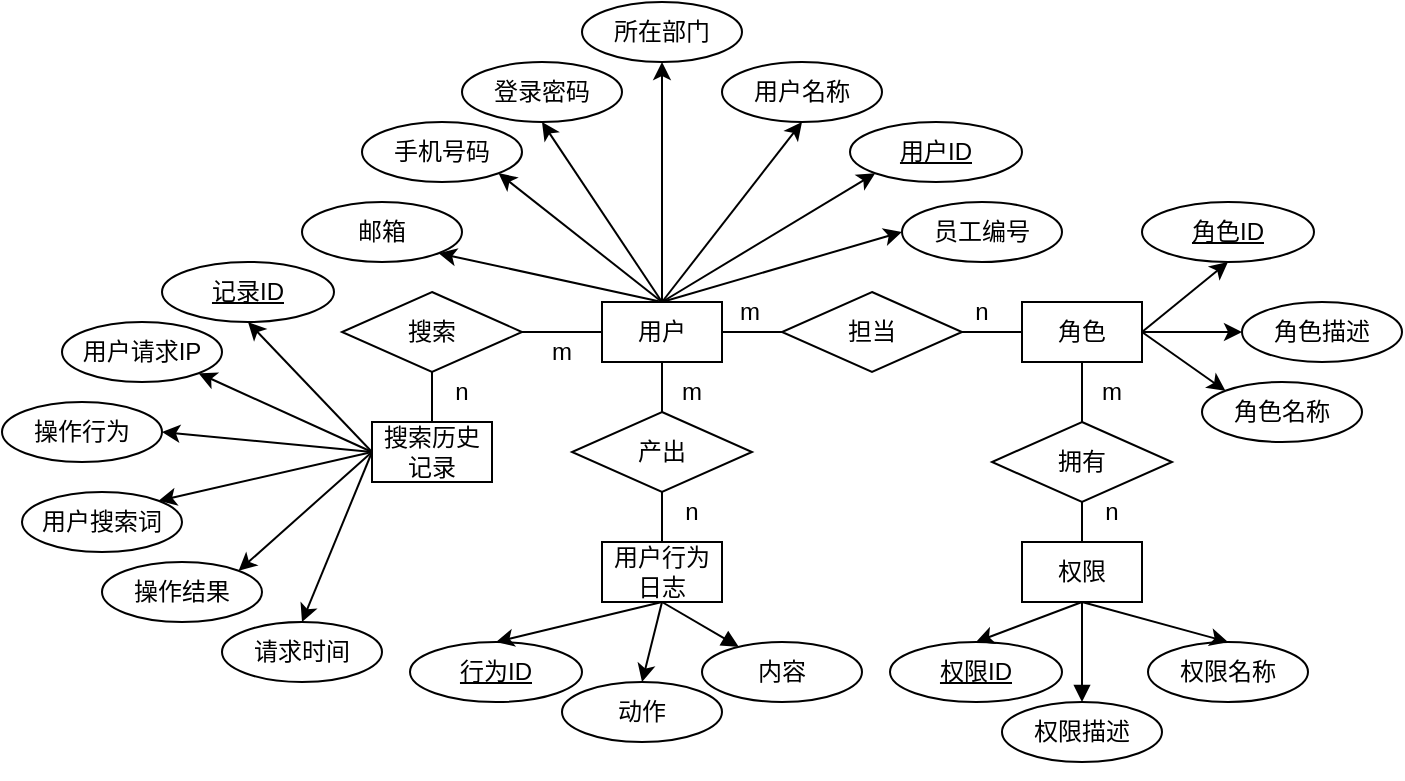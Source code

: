<mxfile version="20.3.0" type="github">
  <diagram id="q9kdmSjCggKA0HIjSDvM" name="第 1 页">
    <mxGraphModel dx="850" dy="455" grid="1" gridSize="10" guides="1" tooltips="1" connect="1" arrows="1" fold="1" page="1" pageScale="1" pageWidth="827" pageHeight="1169" math="0" shadow="0">
      <root>
        <mxCell id="0" />
        <mxCell id="1" parent="0" />
        <mxCell id="Ytk9a4cfi9C-d5oDtsvV-21" value="" style="edgeStyle=orthogonalEdgeStyle;rounded=0;orthogonalLoop=1;jettySize=auto;html=1;endArrow=none;endFill=0;" edge="1" parent="1" source="Ytk9a4cfi9C-d5oDtsvV-1" target="Ytk9a4cfi9C-d5oDtsvV-20">
          <mxGeometry relative="1" as="geometry" />
        </mxCell>
        <mxCell id="Ytk9a4cfi9C-d5oDtsvV-42" value="" style="edgeStyle=none;rounded=0;orthogonalLoop=1;jettySize=auto;html=1;endArrow=none;endFill=0;" edge="1" parent="1" source="Ytk9a4cfi9C-d5oDtsvV-1" target="Ytk9a4cfi9C-d5oDtsvV-41">
          <mxGeometry relative="1" as="geometry" />
        </mxCell>
        <mxCell id="Ytk9a4cfi9C-d5oDtsvV-1" value="用户" style="whiteSpace=wrap;html=1;align=center;" vertex="1" parent="1">
          <mxGeometry x="410" y="230" width="60" height="30" as="geometry" />
        </mxCell>
        <mxCell id="Ytk9a4cfi9C-d5oDtsvV-31" value="" style="edgeStyle=none;rounded=0;orthogonalLoop=1;jettySize=auto;html=1;endArrow=none;endFill=0;" edge="1" parent="1" source="Ytk9a4cfi9C-d5oDtsvV-2" target="Ytk9a4cfi9C-d5oDtsvV-29">
          <mxGeometry relative="1" as="geometry" />
        </mxCell>
        <mxCell id="Ytk9a4cfi9C-d5oDtsvV-2" value="角色" style="whiteSpace=wrap;html=1;align=center;" vertex="1" parent="1">
          <mxGeometry x="620" y="230" width="60" height="30" as="geometry" />
        </mxCell>
        <mxCell id="Ytk9a4cfi9C-d5oDtsvV-38" value="" style="edgeStyle=none;rounded=0;orthogonalLoop=1;jettySize=auto;html=1;endArrow=block;endFill=1;exitX=0.5;exitY=1;exitDx=0;exitDy=0;" edge="1" parent="1" source="Ytk9a4cfi9C-d5oDtsvV-3" target="Ytk9a4cfi9C-d5oDtsvV-35">
          <mxGeometry relative="1" as="geometry" />
        </mxCell>
        <mxCell id="Ytk9a4cfi9C-d5oDtsvV-3" value="权限" style="whiteSpace=wrap;html=1;align=center;" vertex="1" parent="1">
          <mxGeometry x="620" y="350" width="60" height="30" as="geometry" />
        </mxCell>
        <mxCell id="Ytk9a4cfi9C-d5oDtsvV-4" value="用户名称" style="ellipse;whiteSpace=wrap;html=1;align=center;" vertex="1" parent="1">
          <mxGeometry x="470" y="110" width="80" height="30" as="geometry" />
        </mxCell>
        <mxCell id="Ytk9a4cfi9C-d5oDtsvV-5" value="用户ID" style="ellipse;whiteSpace=wrap;html=1;align=center;fontStyle=4;" vertex="1" parent="1">
          <mxGeometry x="534" y="140" width="86" height="30" as="geometry" />
        </mxCell>
        <mxCell id="Ytk9a4cfi9C-d5oDtsvV-6" value="登录密码" style="ellipse;whiteSpace=wrap;html=1;align=center;" vertex="1" parent="1">
          <mxGeometry x="340" y="110" width="80" height="30" as="geometry" />
        </mxCell>
        <mxCell id="Ytk9a4cfi9C-d5oDtsvV-7" value="手机号码" style="ellipse;whiteSpace=wrap;html=1;align=center;" vertex="1" parent="1">
          <mxGeometry x="290" y="140" width="80" height="30" as="geometry" />
        </mxCell>
        <mxCell id="Ytk9a4cfi9C-d5oDtsvV-8" value="邮箱" style="ellipse;whiteSpace=wrap;html=1;align=center;" vertex="1" parent="1">
          <mxGeometry x="260" y="180" width="80" height="30" as="geometry" />
        </mxCell>
        <mxCell id="Ytk9a4cfi9C-d5oDtsvV-9" value="所在部门" style="ellipse;whiteSpace=wrap;html=1;align=center;" vertex="1" parent="1">
          <mxGeometry x="400" y="80" width="80" height="30" as="geometry" />
        </mxCell>
        <mxCell id="Ytk9a4cfi9C-d5oDtsvV-10" value="员工编号" style="ellipse;whiteSpace=wrap;html=1;align=center;" vertex="1" parent="1">
          <mxGeometry x="560" y="180" width="80" height="30" as="geometry" />
        </mxCell>
        <mxCell id="Ytk9a4cfi9C-d5oDtsvV-16" style="edgeStyle=orthogonalEdgeStyle;rounded=0;orthogonalLoop=1;jettySize=auto;html=1;exitX=0.5;exitY=1;exitDx=0;exitDy=0;" edge="1" parent="1" source="Ytk9a4cfi9C-d5oDtsvV-8" target="Ytk9a4cfi9C-d5oDtsvV-8">
          <mxGeometry relative="1" as="geometry" />
        </mxCell>
        <mxCell id="Ytk9a4cfi9C-d5oDtsvV-22" value="" style="edgeStyle=orthogonalEdgeStyle;rounded=0;orthogonalLoop=1;jettySize=auto;html=1;endArrow=none;endFill=0;" edge="1" parent="1" source="Ytk9a4cfi9C-d5oDtsvV-20" target="Ytk9a4cfi9C-d5oDtsvV-2">
          <mxGeometry relative="1" as="geometry" />
        </mxCell>
        <mxCell id="Ytk9a4cfi9C-d5oDtsvV-20" value="担当" style="shape=rhombus;perimeter=rhombusPerimeter;whiteSpace=wrap;html=1;align=center;" vertex="1" parent="1">
          <mxGeometry x="500" y="225" width="90" height="40" as="geometry" />
        </mxCell>
        <mxCell id="Ytk9a4cfi9C-d5oDtsvV-23" value="角色ID" style="ellipse;whiteSpace=wrap;html=1;align=center;fontStyle=4;" vertex="1" parent="1">
          <mxGeometry x="680" y="180" width="86" height="30" as="geometry" />
        </mxCell>
        <mxCell id="Ytk9a4cfi9C-d5oDtsvV-24" value="角色描述" style="ellipse;whiteSpace=wrap;html=1;align=center;" vertex="1" parent="1">
          <mxGeometry x="730" y="230" width="80" height="30" as="geometry" />
        </mxCell>
        <mxCell id="Ytk9a4cfi9C-d5oDtsvV-25" value="角色名称" style="ellipse;whiteSpace=wrap;html=1;align=center;" vertex="1" parent="1">
          <mxGeometry x="710" y="270" width="80" height="30" as="geometry" />
        </mxCell>
        <mxCell id="Ytk9a4cfi9C-d5oDtsvV-32" value="" style="edgeStyle=none;rounded=0;orthogonalLoop=1;jettySize=auto;html=1;endArrow=none;endFill=0;" edge="1" parent="1" source="Ytk9a4cfi9C-d5oDtsvV-29" target="Ytk9a4cfi9C-d5oDtsvV-3">
          <mxGeometry relative="1" as="geometry" />
        </mxCell>
        <mxCell id="Ytk9a4cfi9C-d5oDtsvV-29" value="拥有" style="shape=rhombus;perimeter=rhombusPerimeter;whiteSpace=wrap;html=1;align=center;" vertex="1" parent="1">
          <mxGeometry x="605" y="290" width="90" height="40" as="geometry" />
        </mxCell>
        <mxCell id="Ytk9a4cfi9C-d5oDtsvV-33" value="权限ID" style="ellipse;whiteSpace=wrap;html=1;align=center;fontStyle=4;" vertex="1" parent="1">
          <mxGeometry x="554" y="400" width="86" height="30" as="geometry" />
        </mxCell>
        <mxCell id="Ytk9a4cfi9C-d5oDtsvV-35" value="权限描述" style="ellipse;whiteSpace=wrap;html=1;align=center;" vertex="1" parent="1">
          <mxGeometry x="610" y="430" width="80" height="30" as="geometry" />
        </mxCell>
        <mxCell id="Ytk9a4cfi9C-d5oDtsvV-36" value="权限名称" style="ellipse;whiteSpace=wrap;html=1;align=center;" vertex="1" parent="1">
          <mxGeometry x="683" y="400" width="80" height="30" as="geometry" />
        </mxCell>
        <mxCell id="Ytk9a4cfi9C-d5oDtsvV-39" value="" style="endArrow=classic;html=1;rounded=0;exitX=0.5;exitY=1;exitDx=0;exitDy=0;entryX=0.5;entryY=0;entryDx=0;entryDy=0;" edge="1" parent="1" source="Ytk9a4cfi9C-d5oDtsvV-3" target="Ytk9a4cfi9C-d5oDtsvV-33">
          <mxGeometry width="50" height="50" relative="1" as="geometry">
            <mxPoint x="390" y="340" as="sourcePoint" />
            <mxPoint x="440" y="290" as="targetPoint" />
          </mxGeometry>
        </mxCell>
        <mxCell id="Ytk9a4cfi9C-d5oDtsvV-40" value="" style="endArrow=classic;html=1;rounded=0;exitX=0.5;exitY=1;exitDx=0;exitDy=0;entryX=0.5;entryY=0;entryDx=0;entryDy=0;" edge="1" parent="1" source="Ytk9a4cfi9C-d5oDtsvV-3" target="Ytk9a4cfi9C-d5oDtsvV-36">
          <mxGeometry width="50" height="50" relative="1" as="geometry">
            <mxPoint x="390" y="340" as="sourcePoint" />
            <mxPoint x="440" y="290" as="targetPoint" />
          </mxGeometry>
        </mxCell>
        <mxCell id="Ytk9a4cfi9C-d5oDtsvV-45" value="" style="edgeStyle=none;rounded=0;orthogonalLoop=1;jettySize=auto;html=1;endArrow=none;endFill=0;" edge="1" parent="1" source="Ytk9a4cfi9C-d5oDtsvV-41" target="Ytk9a4cfi9C-d5oDtsvV-44">
          <mxGeometry relative="1" as="geometry" />
        </mxCell>
        <mxCell id="Ytk9a4cfi9C-d5oDtsvV-41" value="产出" style="shape=rhombus;perimeter=rhombusPerimeter;whiteSpace=wrap;html=1;align=center;" vertex="1" parent="1">
          <mxGeometry x="395" y="285" width="90" height="40" as="geometry" />
        </mxCell>
        <mxCell id="Ytk9a4cfi9C-d5oDtsvV-55" value="" style="edgeStyle=none;rounded=0;orthogonalLoop=1;jettySize=auto;html=1;endArrow=none;endFill=0;" edge="1" parent="1" source="Ytk9a4cfi9C-d5oDtsvV-43" target="Ytk9a4cfi9C-d5oDtsvV-1">
          <mxGeometry relative="1" as="geometry" />
        </mxCell>
        <mxCell id="Ytk9a4cfi9C-d5oDtsvV-43" value="搜索" style="shape=rhombus;perimeter=rhombusPerimeter;whiteSpace=wrap;html=1;align=center;" vertex="1" parent="1">
          <mxGeometry x="280" y="225" width="90" height="40" as="geometry" />
        </mxCell>
        <mxCell id="Ytk9a4cfi9C-d5oDtsvV-52" value="" style="edgeStyle=none;rounded=0;orthogonalLoop=1;jettySize=auto;html=1;endArrow=block;endFill=1;exitX=0.5;exitY=1;exitDx=0;exitDy=0;" edge="1" parent="1" source="Ytk9a4cfi9C-d5oDtsvV-44" target="Ytk9a4cfi9C-d5oDtsvV-51">
          <mxGeometry relative="1" as="geometry" />
        </mxCell>
        <mxCell id="Ytk9a4cfi9C-d5oDtsvV-44" value="用户行为日志" style="whiteSpace=wrap;html=1;align=center;" vertex="1" parent="1">
          <mxGeometry x="410" y="350" width="60" height="30" as="geometry" />
        </mxCell>
        <mxCell id="Ytk9a4cfi9C-d5oDtsvV-46" value="行为ID" style="ellipse;whiteSpace=wrap;html=1;align=center;fontStyle=4;" vertex="1" parent="1">
          <mxGeometry x="314" y="400" width="86" height="30" as="geometry" />
        </mxCell>
        <mxCell id="Ytk9a4cfi9C-d5oDtsvV-47" value="" style="endArrow=classic;html=1;rounded=0;exitX=0.5;exitY=1;exitDx=0;exitDy=0;entryX=0.5;entryY=0;entryDx=0;entryDy=0;" edge="1" parent="1" source="Ytk9a4cfi9C-d5oDtsvV-44" target="Ytk9a4cfi9C-d5oDtsvV-46">
          <mxGeometry width="50" height="50" relative="1" as="geometry">
            <mxPoint x="390" y="350" as="sourcePoint" />
            <mxPoint x="440" y="300" as="targetPoint" />
          </mxGeometry>
        </mxCell>
        <mxCell id="Ytk9a4cfi9C-d5oDtsvV-50" value="动作" style="ellipse;whiteSpace=wrap;html=1;align=center;" vertex="1" parent="1">
          <mxGeometry x="390" y="420" width="80" height="30" as="geometry" />
        </mxCell>
        <mxCell id="Ytk9a4cfi9C-d5oDtsvV-51" value="内容" style="ellipse;whiteSpace=wrap;html=1;align=center;" vertex="1" parent="1">
          <mxGeometry x="460" y="400" width="80" height="30" as="geometry" />
        </mxCell>
        <mxCell id="Ytk9a4cfi9C-d5oDtsvV-53" value="" style="endArrow=classic;html=1;rounded=0;exitX=0.5;exitY=1;exitDx=0;exitDy=0;entryX=0.5;entryY=0;entryDx=0;entryDy=0;" edge="1" parent="1" source="Ytk9a4cfi9C-d5oDtsvV-44" target="Ytk9a4cfi9C-d5oDtsvV-50">
          <mxGeometry width="50" height="50" relative="1" as="geometry">
            <mxPoint x="390" y="350" as="sourcePoint" />
            <mxPoint x="440" y="300" as="targetPoint" />
          </mxGeometry>
        </mxCell>
        <mxCell id="Ytk9a4cfi9C-d5oDtsvV-56" value="搜索历史记录" style="whiteSpace=wrap;html=1;align=center;" vertex="1" parent="1">
          <mxGeometry x="295" y="290" width="60" height="30" as="geometry" />
        </mxCell>
        <mxCell id="Ytk9a4cfi9C-d5oDtsvV-58" value="记录ID" style="ellipse;whiteSpace=wrap;html=1;align=center;fontStyle=4;" vertex="1" parent="1">
          <mxGeometry x="190" y="210" width="86" height="30" as="geometry" />
        </mxCell>
        <mxCell id="Ytk9a4cfi9C-d5oDtsvV-59" value="用户请求IP" style="ellipse;whiteSpace=wrap;html=1;align=center;" vertex="1" parent="1">
          <mxGeometry x="140" y="240" width="80" height="30" as="geometry" />
        </mxCell>
        <mxCell id="Ytk9a4cfi9C-d5oDtsvV-60" value="操作行为" style="ellipse;whiteSpace=wrap;html=1;align=center;" vertex="1" parent="1">
          <mxGeometry x="110" y="280" width="80" height="30" as="geometry" />
        </mxCell>
        <mxCell id="Ytk9a4cfi9C-d5oDtsvV-61" value="用户搜索词" style="ellipse;whiteSpace=wrap;html=1;align=center;" vertex="1" parent="1">
          <mxGeometry x="120" y="325" width="80" height="30" as="geometry" />
        </mxCell>
        <mxCell id="Ytk9a4cfi9C-d5oDtsvV-62" value="操作结果" style="ellipse;whiteSpace=wrap;html=1;align=center;" vertex="1" parent="1">
          <mxGeometry x="160" y="360" width="80" height="30" as="geometry" />
        </mxCell>
        <mxCell id="Ytk9a4cfi9C-d5oDtsvV-63" value="请求时间" style="ellipse;whiteSpace=wrap;html=1;align=center;" vertex="1" parent="1">
          <mxGeometry x="220" y="390" width="80" height="30" as="geometry" />
        </mxCell>
        <mxCell id="Ytk9a4cfi9C-d5oDtsvV-66" value="" style="endArrow=classic;html=1;rounded=0;exitX=0;exitY=0.5;exitDx=0;exitDy=0;entryX=1;entryY=1;entryDx=0;entryDy=0;" edge="1" parent="1" source="Ytk9a4cfi9C-d5oDtsvV-56" target="Ytk9a4cfi9C-d5oDtsvV-59">
          <mxGeometry width="50" height="50" relative="1" as="geometry">
            <mxPoint x="390" y="340" as="sourcePoint" />
            <mxPoint x="440" y="290" as="targetPoint" />
          </mxGeometry>
        </mxCell>
        <mxCell id="Ytk9a4cfi9C-d5oDtsvV-67" value="" style="endArrow=classic;html=1;rounded=0;exitX=0;exitY=0.5;exitDx=0;exitDy=0;entryX=0.5;entryY=1;entryDx=0;entryDy=0;" edge="1" parent="1" source="Ytk9a4cfi9C-d5oDtsvV-56" target="Ytk9a4cfi9C-d5oDtsvV-58">
          <mxGeometry width="50" height="50" relative="1" as="geometry">
            <mxPoint x="390" y="340" as="sourcePoint" />
            <mxPoint x="440" y="290" as="targetPoint" />
          </mxGeometry>
        </mxCell>
        <mxCell id="Ytk9a4cfi9C-d5oDtsvV-68" value="" style="endArrow=classic;html=1;rounded=0;exitX=0;exitY=0.5;exitDx=0;exitDy=0;entryX=1;entryY=0.5;entryDx=0;entryDy=0;" edge="1" parent="1" source="Ytk9a4cfi9C-d5oDtsvV-56" target="Ytk9a4cfi9C-d5oDtsvV-60">
          <mxGeometry width="50" height="50" relative="1" as="geometry">
            <mxPoint x="390" y="340" as="sourcePoint" />
            <mxPoint x="440" y="290" as="targetPoint" />
          </mxGeometry>
        </mxCell>
        <mxCell id="Ytk9a4cfi9C-d5oDtsvV-69" value="" style="endArrow=classic;html=1;rounded=0;exitX=0;exitY=0.5;exitDx=0;exitDy=0;entryX=1;entryY=0;entryDx=0;entryDy=0;" edge="1" parent="1" source="Ytk9a4cfi9C-d5oDtsvV-56" target="Ytk9a4cfi9C-d5oDtsvV-61">
          <mxGeometry width="50" height="50" relative="1" as="geometry">
            <mxPoint x="390" y="340" as="sourcePoint" />
            <mxPoint x="440" y="290" as="targetPoint" />
          </mxGeometry>
        </mxCell>
        <mxCell id="Ytk9a4cfi9C-d5oDtsvV-70" value="" style="endArrow=classic;html=1;rounded=0;exitX=0;exitY=0.5;exitDx=0;exitDy=0;entryX=1;entryY=0;entryDx=0;entryDy=0;" edge="1" parent="1" source="Ytk9a4cfi9C-d5oDtsvV-56" target="Ytk9a4cfi9C-d5oDtsvV-62">
          <mxGeometry width="50" height="50" relative="1" as="geometry">
            <mxPoint x="390" y="340" as="sourcePoint" />
            <mxPoint x="440" y="290" as="targetPoint" />
          </mxGeometry>
        </mxCell>
        <mxCell id="Ytk9a4cfi9C-d5oDtsvV-71" value="" style="endArrow=classic;html=1;rounded=0;exitX=0;exitY=0.5;exitDx=0;exitDy=0;entryX=0.5;entryY=0;entryDx=0;entryDy=0;" edge="1" parent="1" source="Ytk9a4cfi9C-d5oDtsvV-56" target="Ytk9a4cfi9C-d5oDtsvV-63">
          <mxGeometry width="50" height="50" relative="1" as="geometry">
            <mxPoint x="390" y="340" as="sourcePoint" />
            <mxPoint x="440" y="290" as="targetPoint" />
          </mxGeometry>
        </mxCell>
        <mxCell id="Ytk9a4cfi9C-d5oDtsvV-73" value="" style="endArrow=classic;html=1;rounded=0;exitX=1;exitY=0.5;exitDx=0;exitDy=0;entryX=0;entryY=0.5;entryDx=0;entryDy=0;" edge="1" parent="1" source="Ytk9a4cfi9C-d5oDtsvV-2" target="Ytk9a4cfi9C-d5oDtsvV-24">
          <mxGeometry width="50" height="50" relative="1" as="geometry">
            <mxPoint x="390" y="290" as="sourcePoint" />
            <mxPoint x="440" y="240" as="targetPoint" />
          </mxGeometry>
        </mxCell>
        <mxCell id="Ytk9a4cfi9C-d5oDtsvV-74" value="" style="endArrow=classic;html=1;rounded=0;exitX=1;exitY=0.5;exitDx=0;exitDy=0;entryX=0;entryY=0;entryDx=0;entryDy=0;" edge="1" parent="1" source="Ytk9a4cfi9C-d5oDtsvV-2" target="Ytk9a4cfi9C-d5oDtsvV-25">
          <mxGeometry width="50" height="50" relative="1" as="geometry">
            <mxPoint x="390" y="290" as="sourcePoint" />
            <mxPoint x="440" y="240" as="targetPoint" />
          </mxGeometry>
        </mxCell>
        <mxCell id="Ytk9a4cfi9C-d5oDtsvV-75" value="" style="endArrow=classic;html=1;rounded=0;exitX=1;exitY=0.5;exitDx=0;exitDy=0;entryX=0.5;entryY=1;entryDx=0;entryDy=0;" edge="1" parent="1" source="Ytk9a4cfi9C-d5oDtsvV-2" target="Ytk9a4cfi9C-d5oDtsvV-23">
          <mxGeometry width="50" height="50" relative="1" as="geometry">
            <mxPoint x="390" y="290" as="sourcePoint" />
            <mxPoint x="440" y="240" as="targetPoint" />
          </mxGeometry>
        </mxCell>
        <mxCell id="Ytk9a4cfi9C-d5oDtsvV-77" value="" style="endArrow=classic;html=1;rounded=0;exitX=0.5;exitY=0;exitDx=0;exitDy=0;entryX=0.5;entryY=1;entryDx=0;entryDy=0;" edge="1" parent="1" source="Ytk9a4cfi9C-d5oDtsvV-1" target="Ytk9a4cfi9C-d5oDtsvV-9">
          <mxGeometry width="50" height="50" relative="1" as="geometry">
            <mxPoint x="390" y="300" as="sourcePoint" />
            <mxPoint x="440" y="250" as="targetPoint" />
          </mxGeometry>
        </mxCell>
        <mxCell id="Ytk9a4cfi9C-d5oDtsvV-78" value="" style="endArrow=classic;html=1;rounded=0;exitX=0.5;exitY=0;exitDx=0;exitDy=0;entryX=0.5;entryY=1;entryDx=0;entryDy=0;" edge="1" parent="1" source="Ytk9a4cfi9C-d5oDtsvV-1" target="Ytk9a4cfi9C-d5oDtsvV-4">
          <mxGeometry width="50" height="50" relative="1" as="geometry">
            <mxPoint x="390" y="300" as="sourcePoint" />
            <mxPoint x="440" y="250" as="targetPoint" />
          </mxGeometry>
        </mxCell>
        <mxCell id="Ytk9a4cfi9C-d5oDtsvV-79" value="" style="endArrow=classic;html=1;rounded=0;exitX=0.5;exitY=0;exitDx=0;exitDy=0;entryX=0;entryY=1;entryDx=0;entryDy=0;" edge="1" parent="1" source="Ytk9a4cfi9C-d5oDtsvV-1" target="Ytk9a4cfi9C-d5oDtsvV-5">
          <mxGeometry width="50" height="50" relative="1" as="geometry">
            <mxPoint x="390" y="300" as="sourcePoint" />
            <mxPoint x="440" y="250" as="targetPoint" />
          </mxGeometry>
        </mxCell>
        <mxCell id="Ytk9a4cfi9C-d5oDtsvV-80" value="" style="endArrow=classic;html=1;rounded=0;exitX=0.5;exitY=0;exitDx=0;exitDy=0;entryX=0;entryY=0.5;entryDx=0;entryDy=0;" edge="1" parent="1" source="Ytk9a4cfi9C-d5oDtsvV-1" target="Ytk9a4cfi9C-d5oDtsvV-10">
          <mxGeometry width="50" height="50" relative="1" as="geometry">
            <mxPoint x="390" y="300" as="sourcePoint" />
            <mxPoint x="440" y="250" as="targetPoint" />
          </mxGeometry>
        </mxCell>
        <mxCell id="Ytk9a4cfi9C-d5oDtsvV-81" value="" style="endArrow=classic;html=1;rounded=0;exitX=0.5;exitY=0;exitDx=0;exitDy=0;entryX=1;entryY=1;entryDx=0;entryDy=0;" edge="1" parent="1" source="Ytk9a4cfi9C-d5oDtsvV-1" target="Ytk9a4cfi9C-d5oDtsvV-8">
          <mxGeometry width="50" height="50" relative="1" as="geometry">
            <mxPoint x="390" y="300" as="sourcePoint" />
            <mxPoint x="440" y="250" as="targetPoint" />
          </mxGeometry>
        </mxCell>
        <mxCell id="Ytk9a4cfi9C-d5oDtsvV-82" value="" style="endArrow=classic;html=1;rounded=0;exitX=0.5;exitY=0;exitDx=0;exitDy=0;entryX=1;entryY=1;entryDx=0;entryDy=0;" edge="1" parent="1" source="Ytk9a4cfi9C-d5oDtsvV-1" target="Ytk9a4cfi9C-d5oDtsvV-7">
          <mxGeometry width="50" height="50" relative="1" as="geometry">
            <mxPoint x="390" y="300" as="sourcePoint" />
            <mxPoint x="440" y="250" as="targetPoint" />
          </mxGeometry>
        </mxCell>
        <mxCell id="Ytk9a4cfi9C-d5oDtsvV-83" value="" style="endArrow=classic;html=1;rounded=0;exitX=0.5;exitY=0;exitDx=0;exitDy=0;entryX=0.5;entryY=1;entryDx=0;entryDy=0;" edge="1" parent="1" source="Ytk9a4cfi9C-d5oDtsvV-1" target="Ytk9a4cfi9C-d5oDtsvV-6">
          <mxGeometry width="50" height="50" relative="1" as="geometry">
            <mxPoint x="360" y="270" as="sourcePoint" />
            <mxPoint x="360" y="290" as="targetPoint" />
          </mxGeometry>
        </mxCell>
        <mxCell id="Ytk9a4cfi9C-d5oDtsvV-84" value="m" style="text;html=1;strokeColor=none;fillColor=none;align=center;verticalAlign=middle;whiteSpace=wrap;rounded=0;" vertex="1" parent="1">
          <mxGeometry x="360" y="240" width="60" height="30" as="geometry" />
        </mxCell>
        <mxCell id="Ytk9a4cfi9C-d5oDtsvV-85" value="n" style="text;html=1;strokeColor=none;fillColor=none;align=center;verticalAlign=middle;whiteSpace=wrap;rounded=0;" vertex="1" parent="1">
          <mxGeometry x="310" y="260" width="60" height="30" as="geometry" />
        </mxCell>
        <mxCell id="Ytk9a4cfi9C-d5oDtsvV-86" value="m" style="text;html=1;strokeColor=none;fillColor=none;align=center;verticalAlign=middle;whiteSpace=wrap;rounded=0;" vertex="1" parent="1">
          <mxGeometry x="425" y="260" width="60" height="30" as="geometry" />
        </mxCell>
        <mxCell id="Ytk9a4cfi9C-d5oDtsvV-87" value="n" style="text;html=1;strokeColor=none;fillColor=none;align=center;verticalAlign=middle;whiteSpace=wrap;rounded=0;" vertex="1" parent="1">
          <mxGeometry x="425" y="320" width="60" height="30" as="geometry" />
        </mxCell>
        <mxCell id="Ytk9a4cfi9C-d5oDtsvV-88" value="m" style="text;html=1;strokeColor=none;fillColor=none;align=center;verticalAlign=middle;whiteSpace=wrap;rounded=0;" vertex="1" parent="1">
          <mxGeometry x="454" y="220" width="60" height="30" as="geometry" />
        </mxCell>
        <mxCell id="Ytk9a4cfi9C-d5oDtsvV-89" value="n" style="text;html=1;strokeColor=none;fillColor=none;align=center;verticalAlign=middle;whiteSpace=wrap;rounded=0;" vertex="1" parent="1">
          <mxGeometry x="570" y="220" width="60" height="30" as="geometry" />
        </mxCell>
        <mxCell id="Ytk9a4cfi9C-d5oDtsvV-90" value="m" style="text;html=1;strokeColor=none;fillColor=none;align=center;verticalAlign=middle;whiteSpace=wrap;rounded=0;" vertex="1" parent="1">
          <mxGeometry x="635" y="260" width="60" height="30" as="geometry" />
        </mxCell>
        <mxCell id="Ytk9a4cfi9C-d5oDtsvV-91" value="n" style="text;html=1;strokeColor=none;fillColor=none;align=center;verticalAlign=middle;whiteSpace=wrap;rounded=0;" vertex="1" parent="1">
          <mxGeometry x="635" y="320" width="60" height="30" as="geometry" />
        </mxCell>
        <mxCell id="Ytk9a4cfi9C-d5oDtsvV-92" style="edgeStyle=none;rounded=0;orthogonalLoop=1;jettySize=auto;html=1;exitX=0.5;exitY=1;exitDx=0;exitDy=0;startArrow=block;startFill=1;endArrow=none;endFill=0;" edge="1" parent="1" source="Ytk9a4cfi9C-d5oDtsvV-35" target="Ytk9a4cfi9C-d5oDtsvV-35">
          <mxGeometry relative="1" as="geometry" />
        </mxCell>
        <mxCell id="Ytk9a4cfi9C-d5oDtsvV-93" value="" style="endArrow=none;html=1;rounded=0;exitX=0.5;exitY=0;exitDx=0;exitDy=0;entryX=0.5;entryY=1;entryDx=0;entryDy=0;endFill=0;" edge="1" parent="1" source="Ytk9a4cfi9C-d5oDtsvV-56" target="Ytk9a4cfi9C-d5oDtsvV-43">
          <mxGeometry width="50" height="50" relative="1" as="geometry">
            <mxPoint x="320" y="350" as="sourcePoint" />
            <mxPoint x="370" y="300" as="targetPoint" />
          </mxGeometry>
        </mxCell>
      </root>
    </mxGraphModel>
  </diagram>
</mxfile>
